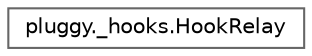 digraph "Graphical Class Hierarchy"
{
 // LATEX_PDF_SIZE
  bgcolor="transparent";
  edge [fontname=Helvetica,fontsize=10,labelfontname=Helvetica,labelfontsize=10];
  node [fontname=Helvetica,fontsize=10,shape=box,height=0.2,width=0.4];
  rankdir="LR";
  Node0 [id="Node000000",label="pluggy._hooks.HookRelay",height=0.2,width=0.4,color="grey40", fillcolor="white", style="filled",URL="$classpluggy_1_1__hooks_1_1_hook_relay.html",tooltip=" "];
}
